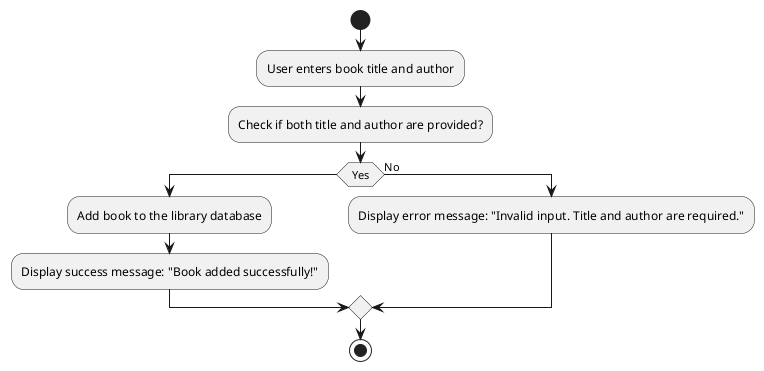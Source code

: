 
@startuml
start
:User enters book title and author;
:Check if both title and author are provided?;
if (Yes) then
  :Add book to the library database;
  :Display success message: "Book added successfully!";
else (No)
  :Display error message: "Invalid input. Title and author are required.";
endif
stop
@enduml







@startuml
start
:User enters book title and author;
if (Both title and author provided?) then (Yes)
  :Check if book already exists in the database;
  if (Not exist) then (Yes)
    :Add book to the library database;
    :Display success message: "Book added successfully!";
  else (Exist)
    :Display error message: "Book already exists in the library.";
  endif
else (No)
  :Display error message: "Invalid input. Title and author are required.";
endif
stop
@enduml